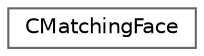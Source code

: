digraph "Graphical Class Hierarchy"
{
 // LATEX_PDF_SIZE
  bgcolor="transparent";
  edge [fontname=Helvetica,fontsize=10,labelfontname=Helvetica,labelfontsize=10];
  node [fontname=Helvetica,fontsize=10,shape=box,height=0.2,width=0.4];
  rankdir="LR";
  Node0 [id="Node000000",label="CMatchingFace",height=0.2,width=0.4,color="grey40", fillcolor="white", style="filled",URL="$classCMatchingFace.html",tooltip="Help class used to determine whether or not (periodic) faces match."];
}
